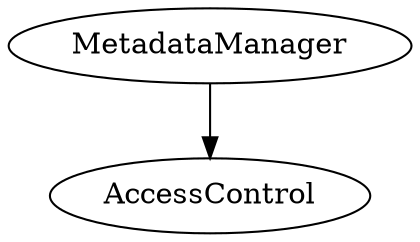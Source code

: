 digraph G {
  graph [ ratio = "auto", page = "40" ];
  "MetadataManager";
  "AccessControl";
  "MetadataManager" -> "AccessControl";
}


